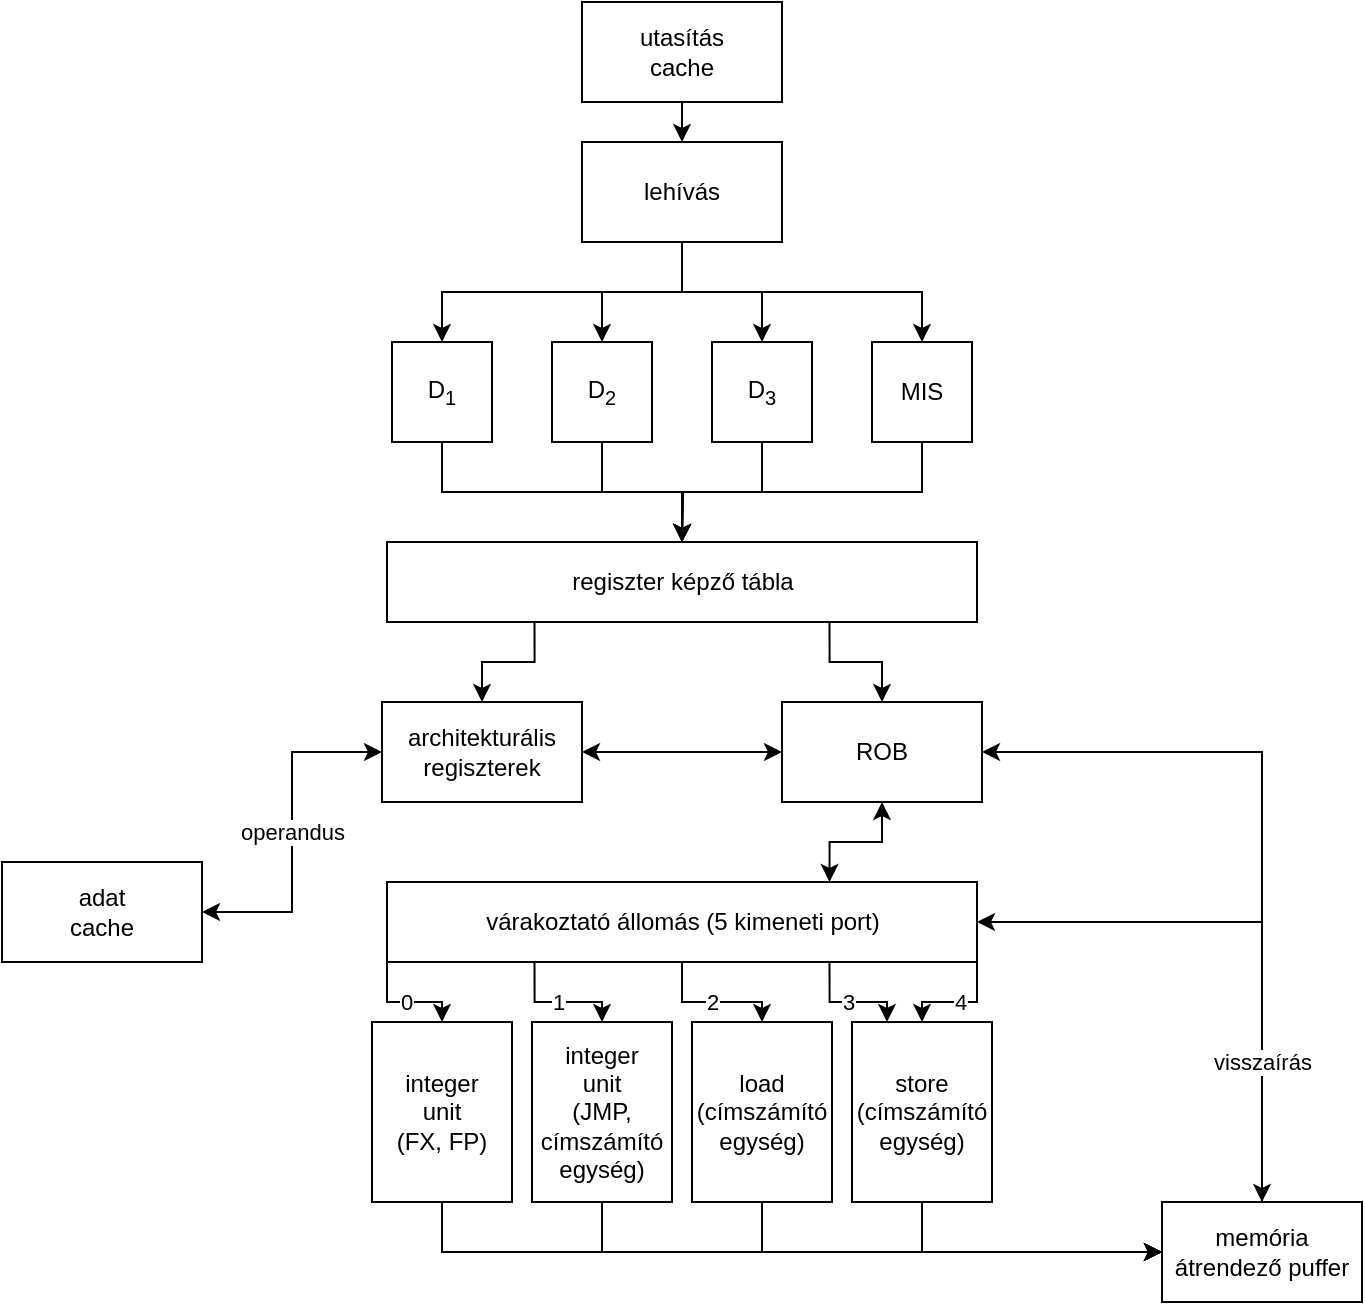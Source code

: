 <mxfile version="14.5.3" type="device"><diagram id="5uV1z-zf54gJ_5jx_Mqw" name="Page-1"><mxGraphModel dx="1198" dy="623" grid="1" gridSize="10" guides="1" tooltips="1" connect="1" arrows="1" fold="1" page="1" pageScale="1" pageWidth="2336" pageHeight="1654" math="0" shadow="0"><root><mxCell id="0"/><mxCell id="1" parent="0"/><mxCell id="RgWhd52i2gvzSRc8wVHn-3" style="edgeStyle=orthogonalEdgeStyle;rounded=0;orthogonalLoop=1;jettySize=auto;html=1;exitX=0.5;exitY=1;exitDx=0;exitDy=0;entryX=0.5;entryY=0;entryDx=0;entryDy=0;" edge="1" parent="1" source="RgWhd52i2gvzSRc8wVHn-1" target="RgWhd52i2gvzSRc8wVHn-2"><mxGeometry relative="1" as="geometry"/></mxCell><mxCell id="RgWhd52i2gvzSRc8wVHn-1" value="&lt;div&gt;utasítás&lt;/div&gt;&lt;div&gt;cache&lt;br&gt;&lt;/div&gt;" style="rounded=0;whiteSpace=wrap;html=1;" vertex="1" parent="1"><mxGeometry x="540" y="190" width="100" height="50" as="geometry"/></mxCell><mxCell id="RgWhd52i2gvzSRc8wVHn-11" style="edgeStyle=orthogonalEdgeStyle;rounded=0;orthogonalLoop=1;jettySize=auto;html=1;exitX=0.5;exitY=1;exitDx=0;exitDy=0;entryX=0.5;entryY=0;entryDx=0;entryDy=0;" edge="1" parent="1" source="RgWhd52i2gvzSRc8wVHn-2" target="RgWhd52i2gvzSRc8wVHn-4"><mxGeometry relative="1" as="geometry"/></mxCell><mxCell id="RgWhd52i2gvzSRc8wVHn-12" style="edgeStyle=orthogonalEdgeStyle;rounded=0;orthogonalLoop=1;jettySize=auto;html=1;exitX=0.5;exitY=1;exitDx=0;exitDy=0;entryX=0.5;entryY=0;entryDx=0;entryDy=0;" edge="1" parent="1" source="RgWhd52i2gvzSRc8wVHn-2" target="RgWhd52i2gvzSRc8wVHn-7"><mxGeometry relative="1" as="geometry"/></mxCell><mxCell id="RgWhd52i2gvzSRc8wVHn-13" style="edgeStyle=orthogonalEdgeStyle;rounded=0;orthogonalLoop=1;jettySize=auto;html=1;exitX=0.5;exitY=1;exitDx=0;exitDy=0;entryX=0.5;entryY=0;entryDx=0;entryDy=0;" edge="1" parent="1" source="RgWhd52i2gvzSRc8wVHn-2" target="RgWhd52i2gvzSRc8wVHn-8"><mxGeometry relative="1" as="geometry"/></mxCell><mxCell id="RgWhd52i2gvzSRc8wVHn-14" style="edgeStyle=orthogonalEdgeStyle;rounded=0;orthogonalLoop=1;jettySize=auto;html=1;exitX=0.5;exitY=1;exitDx=0;exitDy=0;entryX=0.5;entryY=0;entryDx=0;entryDy=0;" edge="1" parent="1" source="RgWhd52i2gvzSRc8wVHn-2" target="RgWhd52i2gvzSRc8wVHn-10"><mxGeometry relative="1" as="geometry"/></mxCell><mxCell id="RgWhd52i2gvzSRc8wVHn-2" value="lehívás" style="rounded=0;whiteSpace=wrap;html=1;" vertex="1" parent="1"><mxGeometry x="540" y="260" width="100" height="50" as="geometry"/></mxCell><mxCell id="RgWhd52i2gvzSRc8wVHn-32" style="edgeStyle=orthogonalEdgeStyle;rounded=0;orthogonalLoop=1;jettySize=auto;html=1;exitX=0.5;exitY=1;exitDx=0;exitDy=0;startArrow=none;startFill=0;" edge="1" parent="1" source="RgWhd52i2gvzSRc8wVHn-4" target="RgWhd52i2gvzSRc8wVHn-15"><mxGeometry relative="1" as="geometry"/></mxCell><mxCell id="RgWhd52i2gvzSRc8wVHn-4" value="D&lt;sub&gt;1&lt;/sub&gt;" style="rounded=0;whiteSpace=wrap;html=1;" vertex="1" parent="1"><mxGeometry x="445" y="360" width="50" height="50" as="geometry"/></mxCell><mxCell id="RgWhd52i2gvzSRc8wVHn-34" style="edgeStyle=orthogonalEdgeStyle;rounded=0;orthogonalLoop=1;jettySize=auto;html=1;exitX=0.5;exitY=1;exitDx=0;exitDy=0;entryX=0.5;entryY=0;entryDx=0;entryDy=0;startArrow=none;startFill=0;" edge="1" parent="1" source="RgWhd52i2gvzSRc8wVHn-7" target="RgWhd52i2gvzSRc8wVHn-15"><mxGeometry relative="1" as="geometry"/></mxCell><mxCell id="RgWhd52i2gvzSRc8wVHn-7" value="D&lt;sub&gt;2&lt;/sub&gt;" style="rounded=0;whiteSpace=wrap;html=1;" vertex="1" parent="1"><mxGeometry x="525" y="360" width="50" height="50" as="geometry"/></mxCell><mxCell id="RgWhd52i2gvzSRc8wVHn-35" style="edgeStyle=orthogonalEdgeStyle;rounded=0;orthogonalLoop=1;jettySize=auto;html=1;exitX=0.5;exitY=1;exitDx=0;exitDy=0;startArrow=none;startFill=0;" edge="1" parent="1" source="RgWhd52i2gvzSRc8wVHn-8"><mxGeometry relative="1" as="geometry"><mxPoint x="590" y="460" as="targetPoint"/></mxGeometry></mxCell><mxCell id="RgWhd52i2gvzSRc8wVHn-8" value="D&lt;sub&gt;3&lt;/sub&gt;" style="rounded=0;whiteSpace=wrap;html=1;" vertex="1" parent="1"><mxGeometry x="605" y="360" width="50" height="50" as="geometry"/></mxCell><mxCell id="RgWhd52i2gvzSRc8wVHn-36" style="edgeStyle=orthogonalEdgeStyle;rounded=0;orthogonalLoop=1;jettySize=auto;html=1;exitX=0.5;exitY=1;exitDx=0;exitDy=0;startArrow=none;startFill=0;" edge="1" parent="1" source="RgWhd52i2gvzSRc8wVHn-10"><mxGeometry relative="1" as="geometry"><mxPoint x="590" y="460" as="targetPoint"/></mxGeometry></mxCell><mxCell id="RgWhd52i2gvzSRc8wVHn-10" value="MIS" style="rounded=0;whiteSpace=wrap;html=1;" vertex="1" parent="1"><mxGeometry x="685" y="360" width="50" height="50" as="geometry"/></mxCell><mxCell id="RgWhd52i2gvzSRc8wVHn-25" style="edgeStyle=orthogonalEdgeStyle;rounded=0;orthogonalLoop=1;jettySize=auto;html=1;exitX=0.25;exitY=1;exitDx=0;exitDy=0;entryX=0.5;entryY=0;entryDx=0;entryDy=0;startArrow=none;startFill=0;" edge="1" parent="1" source="RgWhd52i2gvzSRc8wVHn-15" target="RgWhd52i2gvzSRc8wVHn-22"><mxGeometry relative="1" as="geometry"/></mxCell><mxCell id="RgWhd52i2gvzSRc8wVHn-26" style="edgeStyle=orthogonalEdgeStyle;rounded=0;orthogonalLoop=1;jettySize=auto;html=1;exitX=0.75;exitY=1;exitDx=0;exitDy=0;entryX=0.5;entryY=0;entryDx=0;entryDy=0;startArrow=none;startFill=0;" edge="1" parent="1" source="RgWhd52i2gvzSRc8wVHn-15" target="RgWhd52i2gvzSRc8wVHn-23"><mxGeometry relative="1" as="geometry"/></mxCell><mxCell id="RgWhd52i2gvzSRc8wVHn-15" value="regiszter képző tábla" style="rounded=0;whiteSpace=wrap;html=1;" vertex="1" parent="1"><mxGeometry x="442.5" y="460" width="295" height="40" as="geometry"/></mxCell><mxCell id="RgWhd52i2gvzSRc8wVHn-24" style="edgeStyle=orthogonalEdgeStyle;rounded=0;orthogonalLoop=1;jettySize=auto;html=1;exitX=1;exitY=0.5;exitDx=0;exitDy=0;entryX=0;entryY=0.5;entryDx=0;entryDy=0;startArrow=classic;startFill=1;" edge="1" parent="1" source="RgWhd52i2gvzSRc8wVHn-22" target="RgWhd52i2gvzSRc8wVHn-23"><mxGeometry relative="1" as="geometry"/></mxCell><mxCell id="RgWhd52i2gvzSRc8wVHn-22" value="&lt;div&gt;architekturális&lt;/div&gt;&lt;div&gt;regiszterek&lt;br&gt;&lt;/div&gt;" style="rounded=0;whiteSpace=wrap;html=1;" vertex="1" parent="1"><mxGeometry x="440" y="540" width="100" height="50" as="geometry"/></mxCell><mxCell id="RgWhd52i2gvzSRc8wVHn-31" style="edgeStyle=orthogonalEdgeStyle;rounded=0;orthogonalLoop=1;jettySize=auto;html=1;exitX=0.5;exitY=1;exitDx=0;exitDy=0;entryX=0.75;entryY=0;entryDx=0;entryDy=0;startArrow=classic;startFill=1;" edge="1" parent="1" source="RgWhd52i2gvzSRc8wVHn-23" target="RgWhd52i2gvzSRc8wVHn-30"><mxGeometry relative="1" as="geometry"/></mxCell><mxCell id="RgWhd52i2gvzSRc8wVHn-23" value="ROB" style="rounded=0;whiteSpace=wrap;html=1;" vertex="1" parent="1"><mxGeometry x="640" y="540" width="100" height="50" as="geometry"/></mxCell><mxCell id="RgWhd52i2gvzSRc8wVHn-29" value="operandus" style="edgeStyle=orthogonalEdgeStyle;rounded=0;orthogonalLoop=1;jettySize=auto;html=1;entryX=0;entryY=0.5;entryDx=0;entryDy=0;startArrow=classic;startFill=1;" edge="1" parent="1" source="RgWhd52i2gvzSRc8wVHn-28" target="RgWhd52i2gvzSRc8wVHn-22"><mxGeometry relative="1" as="geometry"/></mxCell><mxCell id="RgWhd52i2gvzSRc8wVHn-28" value="&lt;div&gt;adat&lt;/div&gt;&lt;div&gt;cache&lt;br&gt;&lt;/div&gt;" style="rounded=0;whiteSpace=wrap;html=1;" vertex="1" parent="1"><mxGeometry x="250" y="620" width="100" height="50" as="geometry"/></mxCell><mxCell id="RgWhd52i2gvzSRc8wVHn-41" value="0" style="edgeStyle=orthogonalEdgeStyle;rounded=0;orthogonalLoop=1;jettySize=auto;html=1;exitX=0;exitY=1;exitDx=0;exitDy=0;entryX=0.5;entryY=0;entryDx=0;entryDy=0;startArrow=none;startFill=0;" edge="1" parent="1" source="RgWhd52i2gvzSRc8wVHn-30" target="RgWhd52i2gvzSRc8wVHn-37"><mxGeometry relative="1" as="geometry"/></mxCell><mxCell id="RgWhd52i2gvzSRc8wVHn-42" value="1" style="edgeStyle=orthogonalEdgeStyle;rounded=0;orthogonalLoop=1;jettySize=auto;html=1;exitX=0.25;exitY=1;exitDx=0;exitDy=0;entryX=0.5;entryY=0;entryDx=0;entryDy=0;startArrow=none;startFill=0;" edge="1" parent="1" source="RgWhd52i2gvzSRc8wVHn-30" target="RgWhd52i2gvzSRc8wVHn-38"><mxGeometry relative="1" as="geometry"/></mxCell><mxCell id="RgWhd52i2gvzSRc8wVHn-43" value="2" style="edgeStyle=orthogonalEdgeStyle;rounded=0;orthogonalLoop=1;jettySize=auto;html=1;exitX=0.5;exitY=1;exitDx=0;exitDy=0;entryX=0.5;entryY=0;entryDx=0;entryDy=0;startArrow=none;startFill=0;" edge="1" parent="1" source="RgWhd52i2gvzSRc8wVHn-30" target="RgWhd52i2gvzSRc8wVHn-39"><mxGeometry relative="1" as="geometry"/></mxCell><mxCell id="RgWhd52i2gvzSRc8wVHn-46" value="3" style="edgeStyle=orthogonalEdgeStyle;rounded=0;orthogonalLoop=1;jettySize=auto;html=1;exitX=0.75;exitY=1;exitDx=0;exitDy=0;entryX=0.25;entryY=0;entryDx=0;entryDy=0;startArrow=none;startFill=0;" edge="1" parent="1" source="RgWhd52i2gvzSRc8wVHn-30" target="RgWhd52i2gvzSRc8wVHn-40"><mxGeometry relative="1" as="geometry"/></mxCell><mxCell id="RgWhd52i2gvzSRc8wVHn-48" value="4" style="edgeStyle=orthogonalEdgeStyle;rounded=0;orthogonalLoop=1;jettySize=auto;html=1;exitX=1;exitY=1;exitDx=0;exitDy=0;startArrow=none;startFill=0;" edge="1" parent="1" source="RgWhd52i2gvzSRc8wVHn-30" target="RgWhd52i2gvzSRc8wVHn-40"><mxGeometry relative="1" as="geometry"/></mxCell><mxCell id="RgWhd52i2gvzSRc8wVHn-30" value="várakoztató állomás (5 kimeneti port)" style="rounded=0;whiteSpace=wrap;html=1;" vertex="1" parent="1"><mxGeometry x="442.5" y="630" width="295" height="40" as="geometry"/></mxCell><mxCell id="RgWhd52i2gvzSRc8wVHn-50" style="edgeStyle=orthogonalEdgeStyle;rounded=0;orthogonalLoop=1;jettySize=auto;html=1;exitX=0.5;exitY=1;exitDx=0;exitDy=0;entryX=0;entryY=0.5;entryDx=0;entryDy=0;startArrow=none;startFill=0;" edge="1" parent="1" source="RgWhd52i2gvzSRc8wVHn-37" target="RgWhd52i2gvzSRc8wVHn-49"><mxGeometry relative="1" as="geometry"/></mxCell><mxCell id="RgWhd52i2gvzSRc8wVHn-37" value="&lt;div&gt;integer&lt;/div&gt;&lt;div&gt;unit&lt;/div&gt;&lt;div&gt;(FX, FP)&lt;br&gt;&lt;/div&gt;" style="rounded=0;whiteSpace=wrap;html=1;" vertex="1" parent="1"><mxGeometry x="435" y="700" width="70" height="90" as="geometry"/></mxCell><mxCell id="RgWhd52i2gvzSRc8wVHn-51" style="edgeStyle=orthogonalEdgeStyle;rounded=0;orthogonalLoop=1;jettySize=auto;html=1;exitX=0.5;exitY=1;exitDx=0;exitDy=0;entryX=0;entryY=0.5;entryDx=0;entryDy=0;startArrow=none;startFill=0;" edge="1" parent="1" source="RgWhd52i2gvzSRc8wVHn-38" target="RgWhd52i2gvzSRc8wVHn-49"><mxGeometry relative="1" as="geometry"/></mxCell><mxCell id="RgWhd52i2gvzSRc8wVHn-38" value="&lt;div&gt;integer&lt;/div&gt;&lt;div&gt;unit&lt;/div&gt;&lt;div&gt;(JMP, címszámító&lt;/div&gt;&lt;div&gt;egység)&lt;br&gt;&lt;/div&gt;" style="rounded=0;whiteSpace=wrap;html=1;" vertex="1" parent="1"><mxGeometry x="515" y="700" width="70" height="90" as="geometry"/></mxCell><mxCell id="RgWhd52i2gvzSRc8wVHn-52" style="edgeStyle=orthogonalEdgeStyle;rounded=0;orthogonalLoop=1;jettySize=auto;html=1;exitX=0.5;exitY=1;exitDx=0;exitDy=0;entryX=0;entryY=0.5;entryDx=0;entryDy=0;startArrow=none;startFill=0;" edge="1" parent="1" source="RgWhd52i2gvzSRc8wVHn-39" target="RgWhd52i2gvzSRc8wVHn-49"><mxGeometry relative="1" as="geometry"/></mxCell><mxCell id="RgWhd52i2gvzSRc8wVHn-39" value="&lt;div&gt;load&lt;/div&gt;&lt;div&gt;(címszámító egység)&lt;br&gt;&lt;/div&gt;" style="rounded=0;whiteSpace=wrap;html=1;" vertex="1" parent="1"><mxGeometry x="595" y="700" width="70" height="90" as="geometry"/></mxCell><mxCell id="RgWhd52i2gvzSRc8wVHn-53" style="edgeStyle=orthogonalEdgeStyle;rounded=0;orthogonalLoop=1;jettySize=auto;html=1;exitX=0.5;exitY=1;exitDx=0;exitDy=0;entryX=0;entryY=0.5;entryDx=0;entryDy=0;startArrow=none;startFill=0;" edge="1" parent="1" source="RgWhd52i2gvzSRc8wVHn-40" target="RgWhd52i2gvzSRc8wVHn-49"><mxGeometry relative="1" as="geometry"/></mxCell><mxCell id="RgWhd52i2gvzSRc8wVHn-40" value="&lt;div&gt;store&lt;/div&gt;&lt;div&gt;(címszámító&lt;/div&gt;&lt;div&gt;egység)&lt;br&gt;&lt;/div&gt;" style="rounded=0;whiteSpace=wrap;html=1;" vertex="1" parent="1"><mxGeometry x="675" y="700" width="70" height="90" as="geometry"/></mxCell><mxCell id="RgWhd52i2gvzSRc8wVHn-55" style="edgeStyle=orthogonalEdgeStyle;rounded=0;orthogonalLoop=1;jettySize=auto;html=1;exitX=0.5;exitY=0;exitDx=0;exitDy=0;entryX=1;entryY=0.5;entryDx=0;entryDy=0;startArrow=none;startFill=0;" edge="1" parent="1" source="RgWhd52i2gvzSRc8wVHn-49" target="RgWhd52i2gvzSRc8wVHn-30"><mxGeometry relative="1" as="geometry"/></mxCell><mxCell id="RgWhd52i2gvzSRc8wVHn-56" value="visszaírás" style="edgeStyle=orthogonalEdgeStyle;rounded=0;orthogonalLoop=1;jettySize=auto;html=1;exitX=0.5;exitY=0;exitDx=0;exitDy=0;entryX=1;entryY=0.5;entryDx=0;entryDy=0;startArrow=classic;startFill=1;" edge="1" parent="1" source="RgWhd52i2gvzSRc8wVHn-49" target="RgWhd52i2gvzSRc8wVHn-23"><mxGeometry x="-0.616" relative="1" as="geometry"><mxPoint as="offset"/></mxGeometry></mxCell><mxCell id="RgWhd52i2gvzSRc8wVHn-49" value="memória átrendező puffer" style="rounded=0;whiteSpace=wrap;html=1;" vertex="1" parent="1"><mxGeometry x="830" y="790" width="100" height="50" as="geometry"/></mxCell></root></mxGraphModel></diagram></mxfile>